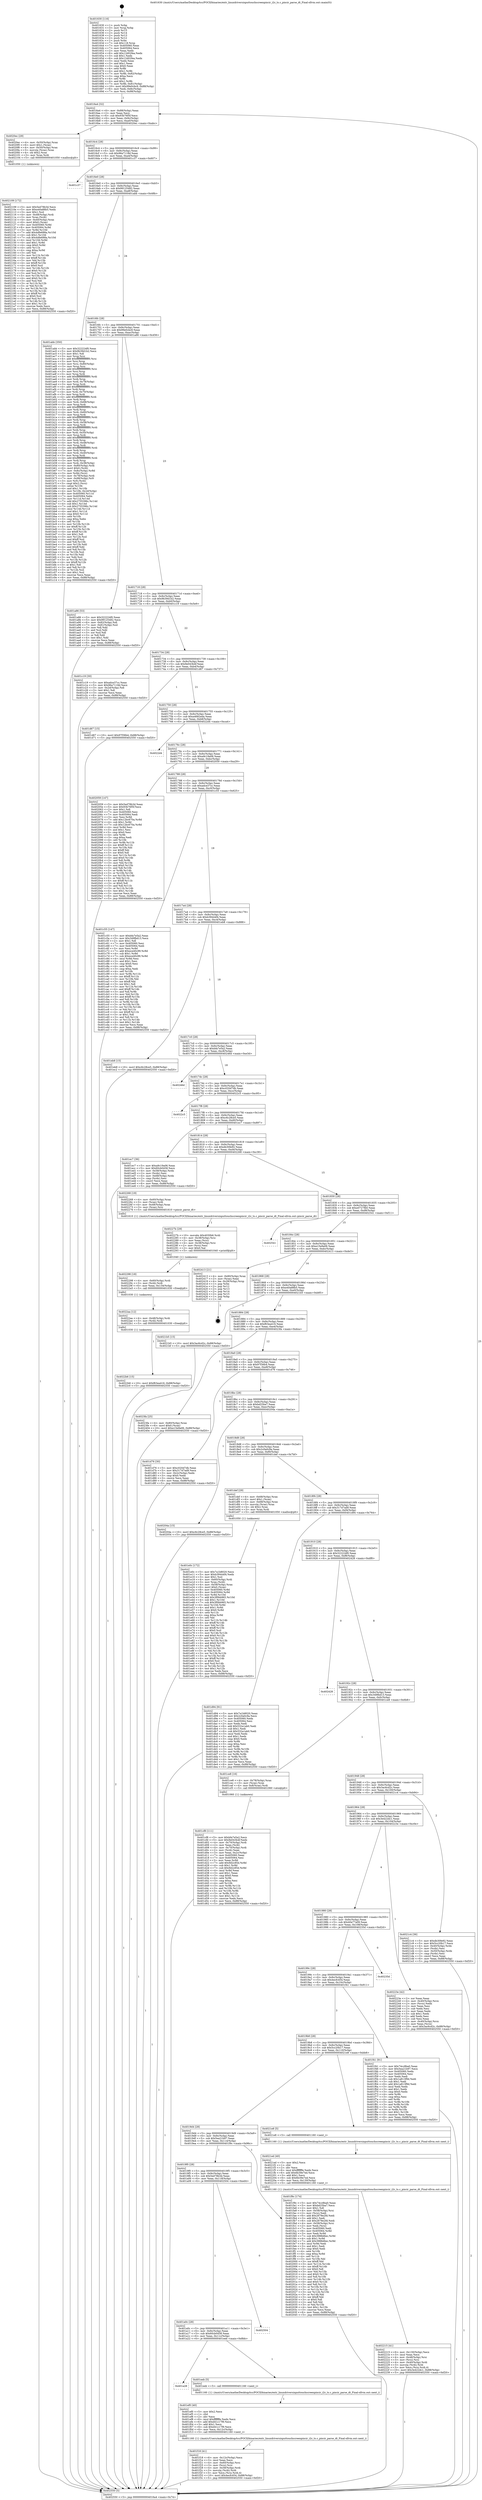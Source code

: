 digraph "0x401630" {
  label = "0x401630 (/mnt/c/Users/mathe/Desktop/tcc/POCII/binaries/extr_linuxdriversinputtouchscreenpixcir_i2c_ts.c_pixcir_parse_dt_Final-ollvm.out::main(0))"
  labelloc = "t"
  node[shape=record]

  Entry [label="",width=0.3,height=0.3,shape=circle,fillcolor=black,style=filled]
  "0x4016a4" [label="{
     0x4016a4 [32]\l
     | [instrs]\l
     &nbsp;&nbsp;0x4016a4 \<+6\>: mov -0x88(%rbp),%eax\l
     &nbsp;&nbsp;0x4016aa \<+2\>: mov %eax,%ecx\l
     &nbsp;&nbsp;0x4016ac \<+6\>: sub $0x93b76f5f,%ecx\l
     &nbsp;&nbsp;0x4016b2 \<+6\>: mov %eax,-0x9c(%rbp)\l
     &nbsp;&nbsp;0x4016b8 \<+6\>: mov %ecx,-0xa0(%rbp)\l
     &nbsp;&nbsp;0x4016be \<+6\>: je 00000000004020ec \<main+0xabc\>\l
  }"]
  "0x4020ec" [label="{
     0x4020ec [29]\l
     | [instrs]\l
     &nbsp;&nbsp;0x4020ec \<+4\>: mov -0x50(%rbp),%rax\l
     &nbsp;&nbsp;0x4020f0 \<+6\>: movl $0x1,(%rax)\l
     &nbsp;&nbsp;0x4020f6 \<+4\>: mov -0x50(%rbp),%rax\l
     &nbsp;&nbsp;0x4020fa \<+3\>: movslq (%rax),%rax\l
     &nbsp;&nbsp;0x4020fd \<+4\>: shl $0x2,%rax\l
     &nbsp;&nbsp;0x402101 \<+3\>: mov %rax,%rdi\l
     &nbsp;&nbsp;0x402104 \<+5\>: call 0000000000401050 \<malloc@plt\>\l
     | [calls]\l
     &nbsp;&nbsp;0x401050 \{1\} (unknown)\l
  }"]
  "0x4016c4" [label="{
     0x4016c4 [28]\l
     | [instrs]\l
     &nbsp;&nbsp;0x4016c4 \<+5\>: jmp 00000000004016c9 \<main+0x99\>\l
     &nbsp;&nbsp;0x4016c9 \<+6\>: mov -0x9c(%rbp),%eax\l
     &nbsp;&nbsp;0x4016cf \<+5\>: sub $0x96a7118d,%eax\l
     &nbsp;&nbsp;0x4016d4 \<+6\>: mov %eax,-0xa4(%rbp)\l
     &nbsp;&nbsp;0x4016da \<+6\>: je 0000000000401c37 \<main+0x607\>\l
  }"]
  Exit [label="",width=0.3,height=0.3,shape=circle,fillcolor=black,style=filled,peripheries=2]
  "0x401c37" [label="{
     0x401c37\l
  }", style=dashed]
  "0x4016e0" [label="{
     0x4016e0 [28]\l
     | [instrs]\l
     &nbsp;&nbsp;0x4016e0 \<+5\>: jmp 00000000004016e5 \<main+0xb5\>\l
     &nbsp;&nbsp;0x4016e5 \<+6\>: mov -0x9c(%rbp),%eax\l
     &nbsp;&nbsp;0x4016eb \<+5\>: sub $0x99125482,%eax\l
     &nbsp;&nbsp;0x4016f0 \<+6\>: mov %eax,-0xa8(%rbp)\l
     &nbsp;&nbsp;0x4016f6 \<+6\>: je 0000000000401abb \<main+0x48b\>\l
  }"]
  "0x4022b6" [label="{
     0x4022b6 [15]\l
     | [instrs]\l
     &nbsp;&nbsp;0x4022b6 \<+10\>: movl $0xf63ea416,-0x88(%rbp)\l
     &nbsp;&nbsp;0x4022c0 \<+5\>: jmp 0000000000402550 \<main+0xf20\>\l
  }"]
  "0x401abb" [label="{
     0x401abb [350]\l
     | [instrs]\l
     &nbsp;&nbsp;0x401abb \<+5\>: mov $0x322224f0,%eax\l
     &nbsp;&nbsp;0x401ac0 \<+5\>: mov $0x9b39d1b2,%ecx\l
     &nbsp;&nbsp;0x401ac5 \<+2\>: mov $0x1,%dl\l
     &nbsp;&nbsp;0x401ac7 \<+3\>: mov %rsp,%rsi\l
     &nbsp;&nbsp;0x401aca \<+4\>: add $0xfffffffffffffff0,%rsi\l
     &nbsp;&nbsp;0x401ace \<+3\>: mov %rsi,%rsp\l
     &nbsp;&nbsp;0x401ad1 \<+4\>: mov %rsi,-0x80(%rbp)\l
     &nbsp;&nbsp;0x401ad5 \<+3\>: mov %rsp,%rsi\l
     &nbsp;&nbsp;0x401ad8 \<+4\>: add $0xfffffffffffffff0,%rsi\l
     &nbsp;&nbsp;0x401adc \<+3\>: mov %rsi,%rsp\l
     &nbsp;&nbsp;0x401adf \<+3\>: mov %rsp,%rdi\l
     &nbsp;&nbsp;0x401ae2 \<+4\>: add $0xfffffffffffffff0,%rdi\l
     &nbsp;&nbsp;0x401ae6 \<+3\>: mov %rdi,%rsp\l
     &nbsp;&nbsp;0x401ae9 \<+4\>: mov %rdi,-0x78(%rbp)\l
     &nbsp;&nbsp;0x401aed \<+3\>: mov %rsp,%rdi\l
     &nbsp;&nbsp;0x401af0 \<+4\>: add $0xfffffffffffffff0,%rdi\l
     &nbsp;&nbsp;0x401af4 \<+3\>: mov %rdi,%rsp\l
     &nbsp;&nbsp;0x401af7 \<+4\>: mov %rdi,-0x70(%rbp)\l
     &nbsp;&nbsp;0x401afb \<+3\>: mov %rsp,%rdi\l
     &nbsp;&nbsp;0x401afe \<+4\>: add $0xfffffffffffffff0,%rdi\l
     &nbsp;&nbsp;0x401b02 \<+3\>: mov %rdi,%rsp\l
     &nbsp;&nbsp;0x401b05 \<+4\>: mov %rdi,-0x68(%rbp)\l
     &nbsp;&nbsp;0x401b09 \<+3\>: mov %rsp,%rdi\l
     &nbsp;&nbsp;0x401b0c \<+4\>: add $0xfffffffffffffff0,%rdi\l
     &nbsp;&nbsp;0x401b10 \<+3\>: mov %rdi,%rsp\l
     &nbsp;&nbsp;0x401b13 \<+4\>: mov %rdi,-0x60(%rbp)\l
     &nbsp;&nbsp;0x401b17 \<+3\>: mov %rsp,%rdi\l
     &nbsp;&nbsp;0x401b1a \<+4\>: add $0xfffffffffffffff0,%rdi\l
     &nbsp;&nbsp;0x401b1e \<+3\>: mov %rdi,%rsp\l
     &nbsp;&nbsp;0x401b21 \<+4\>: mov %rdi,-0x58(%rbp)\l
     &nbsp;&nbsp;0x401b25 \<+3\>: mov %rsp,%rdi\l
     &nbsp;&nbsp;0x401b28 \<+4\>: add $0xfffffffffffffff0,%rdi\l
     &nbsp;&nbsp;0x401b2c \<+3\>: mov %rdi,%rsp\l
     &nbsp;&nbsp;0x401b2f \<+4\>: mov %rdi,-0x50(%rbp)\l
     &nbsp;&nbsp;0x401b33 \<+3\>: mov %rsp,%rdi\l
     &nbsp;&nbsp;0x401b36 \<+4\>: add $0xfffffffffffffff0,%rdi\l
     &nbsp;&nbsp;0x401b3a \<+3\>: mov %rdi,%rsp\l
     &nbsp;&nbsp;0x401b3d \<+4\>: mov %rdi,-0x48(%rbp)\l
     &nbsp;&nbsp;0x401b41 \<+3\>: mov %rsp,%rdi\l
     &nbsp;&nbsp;0x401b44 \<+4\>: add $0xfffffffffffffff0,%rdi\l
     &nbsp;&nbsp;0x401b48 \<+3\>: mov %rdi,%rsp\l
     &nbsp;&nbsp;0x401b4b \<+4\>: mov %rdi,-0x40(%rbp)\l
     &nbsp;&nbsp;0x401b4f \<+3\>: mov %rsp,%rdi\l
     &nbsp;&nbsp;0x401b52 \<+4\>: add $0xfffffffffffffff0,%rdi\l
     &nbsp;&nbsp;0x401b56 \<+3\>: mov %rdi,%rsp\l
     &nbsp;&nbsp;0x401b59 \<+4\>: mov %rdi,-0x38(%rbp)\l
     &nbsp;&nbsp;0x401b5d \<+4\>: mov -0x80(%rbp),%rdi\l
     &nbsp;&nbsp;0x401b61 \<+6\>: movl $0x0,(%rdi)\l
     &nbsp;&nbsp;0x401b67 \<+7\>: mov -0x8c(%rbp),%r8d\l
     &nbsp;&nbsp;0x401b6e \<+3\>: mov %r8d,(%rsi)\l
     &nbsp;&nbsp;0x401b71 \<+4\>: mov -0x78(%rbp),%rdi\l
     &nbsp;&nbsp;0x401b75 \<+7\>: mov -0x98(%rbp),%r9\l
     &nbsp;&nbsp;0x401b7c \<+3\>: mov %r9,(%rdi)\l
     &nbsp;&nbsp;0x401b7f \<+3\>: cmpl $0x2,(%rsi)\l
     &nbsp;&nbsp;0x401b82 \<+4\>: setne %r10b\l
     &nbsp;&nbsp;0x401b86 \<+4\>: and $0x1,%r10b\l
     &nbsp;&nbsp;0x401b8a \<+4\>: mov %r10b,-0x2d(%rbp)\l
     &nbsp;&nbsp;0x401b8e \<+8\>: mov 0x405060,%r11d\l
     &nbsp;&nbsp;0x401b96 \<+7\>: mov 0x405064,%ebx\l
     &nbsp;&nbsp;0x401b9d \<+3\>: mov %r11d,%r14d\l
     &nbsp;&nbsp;0x401ba0 \<+7\>: add $0x2755396c,%r14d\l
     &nbsp;&nbsp;0x401ba7 \<+4\>: sub $0x1,%r14d\l
     &nbsp;&nbsp;0x401bab \<+7\>: sub $0x2755396c,%r14d\l
     &nbsp;&nbsp;0x401bb2 \<+4\>: imul %r14d,%r11d\l
     &nbsp;&nbsp;0x401bb6 \<+4\>: and $0x1,%r11d\l
     &nbsp;&nbsp;0x401bba \<+4\>: cmp $0x0,%r11d\l
     &nbsp;&nbsp;0x401bbe \<+4\>: sete %r10b\l
     &nbsp;&nbsp;0x401bc2 \<+3\>: cmp $0xa,%ebx\l
     &nbsp;&nbsp;0x401bc5 \<+4\>: setl %r15b\l
     &nbsp;&nbsp;0x401bc9 \<+3\>: mov %r10b,%r12b\l
     &nbsp;&nbsp;0x401bcc \<+4\>: xor $0xff,%r12b\l
     &nbsp;&nbsp;0x401bd0 \<+3\>: mov %r15b,%r13b\l
     &nbsp;&nbsp;0x401bd3 \<+4\>: xor $0xff,%r13b\l
     &nbsp;&nbsp;0x401bd7 \<+3\>: xor $0x1,%dl\l
     &nbsp;&nbsp;0x401bda \<+3\>: mov %r12b,%sil\l
     &nbsp;&nbsp;0x401bdd \<+4\>: and $0xff,%sil\l
     &nbsp;&nbsp;0x401be1 \<+3\>: and %dl,%r10b\l
     &nbsp;&nbsp;0x401be4 \<+3\>: mov %r13b,%dil\l
     &nbsp;&nbsp;0x401be7 \<+4\>: and $0xff,%dil\l
     &nbsp;&nbsp;0x401beb \<+3\>: and %dl,%r15b\l
     &nbsp;&nbsp;0x401bee \<+3\>: or %r10b,%sil\l
     &nbsp;&nbsp;0x401bf1 \<+3\>: or %r15b,%dil\l
     &nbsp;&nbsp;0x401bf4 \<+3\>: xor %dil,%sil\l
     &nbsp;&nbsp;0x401bf7 \<+3\>: or %r13b,%r12b\l
     &nbsp;&nbsp;0x401bfa \<+4\>: xor $0xff,%r12b\l
     &nbsp;&nbsp;0x401bfe \<+3\>: or $0x1,%dl\l
     &nbsp;&nbsp;0x401c01 \<+3\>: and %dl,%r12b\l
     &nbsp;&nbsp;0x401c04 \<+3\>: or %r12b,%sil\l
     &nbsp;&nbsp;0x401c07 \<+4\>: test $0x1,%sil\l
     &nbsp;&nbsp;0x401c0b \<+3\>: cmovne %ecx,%eax\l
     &nbsp;&nbsp;0x401c0e \<+6\>: mov %eax,-0x88(%rbp)\l
     &nbsp;&nbsp;0x401c14 \<+5\>: jmp 0000000000402550 \<main+0xf20\>\l
  }"]
  "0x4016fc" [label="{
     0x4016fc [28]\l
     | [instrs]\l
     &nbsp;&nbsp;0x4016fc \<+5\>: jmp 0000000000401701 \<main+0xd1\>\l
     &nbsp;&nbsp;0x401701 \<+6\>: mov -0x9c(%rbp),%eax\l
     &nbsp;&nbsp;0x401707 \<+5\>: sub $0x99e0cbc9,%eax\l
     &nbsp;&nbsp;0x40170c \<+6\>: mov %eax,-0xac(%rbp)\l
     &nbsp;&nbsp;0x401712 \<+6\>: je 0000000000401a86 \<main+0x456\>\l
  }"]
  "0x4022aa" [label="{
     0x4022aa [12]\l
     | [instrs]\l
     &nbsp;&nbsp;0x4022aa \<+4\>: mov -0x48(%rbp),%rdi\l
     &nbsp;&nbsp;0x4022ae \<+3\>: mov (%rdi),%rdi\l
     &nbsp;&nbsp;0x4022b1 \<+5\>: call 0000000000401030 \<free@plt\>\l
     | [calls]\l
     &nbsp;&nbsp;0x401030 \{1\} (unknown)\l
  }"]
  "0x401a86" [label="{
     0x401a86 [53]\l
     | [instrs]\l
     &nbsp;&nbsp;0x401a86 \<+5\>: mov $0x322224f0,%eax\l
     &nbsp;&nbsp;0x401a8b \<+5\>: mov $0x99125482,%ecx\l
     &nbsp;&nbsp;0x401a90 \<+6\>: mov -0x82(%rbp),%dl\l
     &nbsp;&nbsp;0x401a96 \<+7\>: mov -0x81(%rbp),%sil\l
     &nbsp;&nbsp;0x401a9d \<+3\>: mov %dl,%dil\l
     &nbsp;&nbsp;0x401aa0 \<+3\>: and %sil,%dil\l
     &nbsp;&nbsp;0x401aa3 \<+3\>: xor %sil,%dl\l
     &nbsp;&nbsp;0x401aa6 \<+3\>: or %dl,%dil\l
     &nbsp;&nbsp;0x401aa9 \<+4\>: test $0x1,%dil\l
     &nbsp;&nbsp;0x401aad \<+3\>: cmovne %ecx,%eax\l
     &nbsp;&nbsp;0x401ab0 \<+6\>: mov %eax,-0x88(%rbp)\l
     &nbsp;&nbsp;0x401ab6 \<+5\>: jmp 0000000000402550 \<main+0xf20\>\l
  }"]
  "0x401718" [label="{
     0x401718 [28]\l
     | [instrs]\l
     &nbsp;&nbsp;0x401718 \<+5\>: jmp 000000000040171d \<main+0xed\>\l
     &nbsp;&nbsp;0x40171d \<+6\>: mov -0x9c(%rbp),%eax\l
     &nbsp;&nbsp;0x401723 \<+5\>: sub $0x9b39d1b2,%eax\l
     &nbsp;&nbsp;0x401728 \<+6\>: mov %eax,-0xb0(%rbp)\l
     &nbsp;&nbsp;0x40172e \<+6\>: je 0000000000401c19 \<main+0x5e9\>\l
  }"]
  "0x402550" [label="{
     0x402550 [5]\l
     | [instrs]\l
     &nbsp;&nbsp;0x402550 \<+5\>: jmp 00000000004016a4 \<main+0x74\>\l
  }"]
  "0x401630" [label="{
     0x401630 [116]\l
     | [instrs]\l
     &nbsp;&nbsp;0x401630 \<+1\>: push %rbp\l
     &nbsp;&nbsp;0x401631 \<+3\>: mov %rsp,%rbp\l
     &nbsp;&nbsp;0x401634 \<+2\>: push %r15\l
     &nbsp;&nbsp;0x401636 \<+2\>: push %r14\l
     &nbsp;&nbsp;0x401638 \<+2\>: push %r13\l
     &nbsp;&nbsp;0x40163a \<+2\>: push %r12\l
     &nbsp;&nbsp;0x40163c \<+1\>: push %rbx\l
     &nbsp;&nbsp;0x40163d \<+7\>: sub $0x118,%rsp\l
     &nbsp;&nbsp;0x401644 \<+7\>: mov 0x405060,%eax\l
     &nbsp;&nbsp;0x40164b \<+7\>: mov 0x405064,%ecx\l
     &nbsp;&nbsp;0x401652 \<+2\>: mov %eax,%edx\l
     &nbsp;&nbsp;0x401654 \<+6\>: add $0x12d02fea,%edx\l
     &nbsp;&nbsp;0x40165a \<+3\>: sub $0x1,%edx\l
     &nbsp;&nbsp;0x40165d \<+6\>: sub $0x12d02fea,%edx\l
     &nbsp;&nbsp;0x401663 \<+3\>: imul %edx,%eax\l
     &nbsp;&nbsp;0x401666 \<+3\>: and $0x1,%eax\l
     &nbsp;&nbsp;0x401669 \<+3\>: cmp $0x0,%eax\l
     &nbsp;&nbsp;0x40166c \<+4\>: sete %r8b\l
     &nbsp;&nbsp;0x401670 \<+4\>: and $0x1,%r8b\l
     &nbsp;&nbsp;0x401674 \<+7\>: mov %r8b,-0x82(%rbp)\l
     &nbsp;&nbsp;0x40167b \<+3\>: cmp $0xa,%ecx\l
     &nbsp;&nbsp;0x40167e \<+4\>: setl %r8b\l
     &nbsp;&nbsp;0x401682 \<+4\>: and $0x1,%r8b\l
     &nbsp;&nbsp;0x401686 \<+7\>: mov %r8b,-0x81(%rbp)\l
     &nbsp;&nbsp;0x40168d \<+10\>: movl $0x99e0cbc9,-0x88(%rbp)\l
     &nbsp;&nbsp;0x401697 \<+6\>: mov %edi,-0x8c(%rbp)\l
     &nbsp;&nbsp;0x40169d \<+7\>: mov %rsi,-0x98(%rbp)\l
  }"]
  "0x402298" [label="{
     0x402298 [18]\l
     | [instrs]\l
     &nbsp;&nbsp;0x402298 \<+4\>: mov -0x60(%rbp),%rdi\l
     &nbsp;&nbsp;0x40229c \<+3\>: mov (%rdi),%rdi\l
     &nbsp;&nbsp;0x40229f \<+6\>: mov %eax,-0x134(%rbp)\l
     &nbsp;&nbsp;0x4022a5 \<+5\>: call 0000000000401030 \<free@plt\>\l
     | [calls]\l
     &nbsp;&nbsp;0x401030 \{1\} (unknown)\l
  }"]
  "0x40227b" [label="{
     0x40227b [29]\l
     | [instrs]\l
     &nbsp;&nbsp;0x40227b \<+10\>: movabs $0x4030b6,%rdi\l
     &nbsp;&nbsp;0x402285 \<+4\>: mov -0x38(%rbp),%rsi\l
     &nbsp;&nbsp;0x402289 \<+2\>: mov %eax,(%rsi)\l
     &nbsp;&nbsp;0x40228b \<+4\>: mov -0x38(%rbp),%rsi\l
     &nbsp;&nbsp;0x40228f \<+2\>: mov (%rsi),%esi\l
     &nbsp;&nbsp;0x402291 \<+2\>: mov $0x0,%al\l
     &nbsp;&nbsp;0x402293 \<+5\>: call 0000000000401040 \<printf@plt\>\l
     | [calls]\l
     &nbsp;&nbsp;0x401040 \{1\} (unknown)\l
  }"]
  "0x401c19" [label="{
     0x401c19 [30]\l
     | [instrs]\l
     &nbsp;&nbsp;0x401c19 \<+5\>: mov $0xadce37cc,%eax\l
     &nbsp;&nbsp;0x401c1e \<+5\>: mov $0x96a7118d,%ecx\l
     &nbsp;&nbsp;0x401c23 \<+3\>: mov -0x2d(%rbp),%dl\l
     &nbsp;&nbsp;0x401c26 \<+3\>: test $0x1,%dl\l
     &nbsp;&nbsp;0x401c29 \<+3\>: cmovne %ecx,%eax\l
     &nbsp;&nbsp;0x401c2c \<+6\>: mov %eax,-0x88(%rbp)\l
     &nbsp;&nbsp;0x401c32 \<+5\>: jmp 0000000000402550 \<main+0xf20\>\l
  }"]
  "0x401734" [label="{
     0x401734 [28]\l
     | [instrs]\l
     &nbsp;&nbsp;0x401734 \<+5\>: jmp 0000000000401739 \<main+0x109\>\l
     &nbsp;&nbsp;0x401739 \<+6\>: mov -0x9c(%rbp),%eax\l
     &nbsp;&nbsp;0x40173f \<+5\>: sub $0x9e043b4f,%eax\l
     &nbsp;&nbsp;0x401744 \<+6\>: mov %eax,-0xb4(%rbp)\l
     &nbsp;&nbsp;0x40174a \<+6\>: je 0000000000401d67 \<main+0x737\>\l
  }"]
  "0x402215" [label="{
     0x402215 [41]\l
     | [instrs]\l
     &nbsp;&nbsp;0x402215 \<+6\>: mov -0x130(%rbp),%ecx\l
     &nbsp;&nbsp;0x40221b \<+3\>: imul %eax,%ecx\l
     &nbsp;&nbsp;0x40221e \<+4\>: mov -0x48(%rbp),%rsi\l
     &nbsp;&nbsp;0x402222 \<+3\>: mov (%rsi),%rsi\l
     &nbsp;&nbsp;0x402225 \<+4\>: mov -0x40(%rbp),%rdi\l
     &nbsp;&nbsp;0x402229 \<+3\>: movslq (%rdi),%rdi\l
     &nbsp;&nbsp;0x40222c \<+3\>: mov %ecx,(%rsi,%rdi,4)\l
     &nbsp;&nbsp;0x40222f \<+10\>: movl $0x3e422dc1,-0x88(%rbp)\l
     &nbsp;&nbsp;0x402239 \<+5\>: jmp 0000000000402550 \<main+0xf20\>\l
  }"]
  "0x401d67" [label="{
     0x401d67 [15]\l
     | [instrs]\l
     &nbsp;&nbsp;0x401d67 \<+10\>: movl $0x97f36b4,-0x88(%rbp)\l
     &nbsp;&nbsp;0x401d71 \<+5\>: jmp 0000000000402550 \<main+0xf20\>\l
  }"]
  "0x401750" [label="{
     0x401750 [28]\l
     | [instrs]\l
     &nbsp;&nbsp;0x401750 \<+5\>: jmp 0000000000401755 \<main+0x125\>\l
     &nbsp;&nbsp;0x401755 \<+6\>: mov -0x9c(%rbp),%eax\l
     &nbsp;&nbsp;0x40175b \<+5\>: sub $0xa4682eda,%eax\l
     &nbsp;&nbsp;0x401760 \<+6\>: mov %eax,-0xb8(%rbp)\l
     &nbsp;&nbsp;0x401766 \<+6\>: je 00000000004022d4 \<main+0xca4\>\l
  }"]
  "0x4021ed" [label="{
     0x4021ed [40]\l
     | [instrs]\l
     &nbsp;&nbsp;0x4021ed \<+5\>: mov $0x2,%ecx\l
     &nbsp;&nbsp;0x4021f2 \<+1\>: cltd\l
     &nbsp;&nbsp;0x4021f3 \<+2\>: idiv %ecx\l
     &nbsp;&nbsp;0x4021f5 \<+6\>: imul $0xfffffffe,%edx,%ecx\l
     &nbsp;&nbsp;0x4021fb \<+6\>: add $0x6b39e7ed,%ecx\l
     &nbsp;&nbsp;0x402201 \<+3\>: add $0x1,%ecx\l
     &nbsp;&nbsp;0x402204 \<+6\>: sub $0x6b39e7ed,%ecx\l
     &nbsp;&nbsp;0x40220a \<+6\>: mov %ecx,-0x130(%rbp)\l
     &nbsp;&nbsp;0x402210 \<+5\>: call 0000000000401160 \<next_i\>\l
     | [calls]\l
     &nbsp;&nbsp;0x401160 \{1\} (/mnt/c/Users/mathe/Desktop/tcc/POCII/binaries/extr_linuxdriversinputtouchscreenpixcir_i2c_ts.c_pixcir_parse_dt_Final-ollvm.out::next_i)\l
  }"]
  "0x4022d4" [label="{
     0x4022d4\l
  }", style=dashed]
  "0x40176c" [label="{
     0x40176c [28]\l
     | [instrs]\l
     &nbsp;&nbsp;0x40176c \<+5\>: jmp 0000000000401771 \<main+0x141\>\l
     &nbsp;&nbsp;0x401771 \<+6\>: mov -0x9c(%rbp),%eax\l
     &nbsp;&nbsp;0x401777 \<+5\>: sub $0xa9c19a06,%eax\l
     &nbsp;&nbsp;0x40177c \<+6\>: mov %eax,-0xbc(%rbp)\l
     &nbsp;&nbsp;0x401782 \<+6\>: je 0000000000402059 \<main+0xa29\>\l
  }"]
  "0x402109" [label="{
     0x402109 [172]\l
     | [instrs]\l
     &nbsp;&nbsp;0x402109 \<+5\>: mov $0x5ed78b3d,%ecx\l
     &nbsp;&nbsp;0x40210e \<+5\>: mov $0xe40a88b5,%edx\l
     &nbsp;&nbsp;0x402113 \<+3\>: mov $0x1,%sil\l
     &nbsp;&nbsp;0x402116 \<+4\>: mov -0x48(%rbp),%rdi\l
     &nbsp;&nbsp;0x40211a \<+3\>: mov %rax,(%rdi)\l
     &nbsp;&nbsp;0x40211d \<+4\>: mov -0x40(%rbp),%rax\l
     &nbsp;&nbsp;0x402121 \<+6\>: movl $0x0,(%rax)\l
     &nbsp;&nbsp;0x402127 \<+8\>: mov 0x405060,%r8d\l
     &nbsp;&nbsp;0x40212f \<+8\>: mov 0x405064,%r9d\l
     &nbsp;&nbsp;0x402137 \<+3\>: mov %r8d,%r10d\l
     &nbsp;&nbsp;0x40213a \<+7\>: add $0x4dfe688a,%r10d\l
     &nbsp;&nbsp;0x402141 \<+4\>: sub $0x1,%r10d\l
     &nbsp;&nbsp;0x402145 \<+7\>: sub $0x4dfe688a,%r10d\l
     &nbsp;&nbsp;0x40214c \<+4\>: imul %r10d,%r8d\l
     &nbsp;&nbsp;0x402150 \<+4\>: and $0x1,%r8d\l
     &nbsp;&nbsp;0x402154 \<+4\>: cmp $0x0,%r8d\l
     &nbsp;&nbsp;0x402158 \<+4\>: sete %r11b\l
     &nbsp;&nbsp;0x40215c \<+4\>: cmp $0xa,%r9d\l
     &nbsp;&nbsp;0x402160 \<+3\>: setl %bl\l
     &nbsp;&nbsp;0x402163 \<+3\>: mov %r11b,%r14b\l
     &nbsp;&nbsp;0x402166 \<+4\>: xor $0xff,%r14b\l
     &nbsp;&nbsp;0x40216a \<+3\>: mov %bl,%r15b\l
     &nbsp;&nbsp;0x40216d \<+4\>: xor $0xff,%r15b\l
     &nbsp;&nbsp;0x402171 \<+4\>: xor $0x0,%sil\l
     &nbsp;&nbsp;0x402175 \<+3\>: mov %r14b,%r12b\l
     &nbsp;&nbsp;0x402178 \<+4\>: and $0x0,%r12b\l
     &nbsp;&nbsp;0x40217c \<+3\>: and %sil,%r11b\l
     &nbsp;&nbsp;0x40217f \<+3\>: mov %r15b,%r13b\l
     &nbsp;&nbsp;0x402182 \<+4\>: and $0x0,%r13b\l
     &nbsp;&nbsp;0x402186 \<+3\>: and %sil,%bl\l
     &nbsp;&nbsp;0x402189 \<+3\>: or %r11b,%r12b\l
     &nbsp;&nbsp;0x40218c \<+3\>: or %bl,%r13b\l
     &nbsp;&nbsp;0x40218f \<+3\>: xor %r13b,%r12b\l
     &nbsp;&nbsp;0x402192 \<+3\>: or %r15b,%r14b\l
     &nbsp;&nbsp;0x402195 \<+4\>: xor $0xff,%r14b\l
     &nbsp;&nbsp;0x402199 \<+4\>: or $0x0,%sil\l
     &nbsp;&nbsp;0x40219d \<+3\>: and %sil,%r14b\l
     &nbsp;&nbsp;0x4021a0 \<+3\>: or %r14b,%r12b\l
     &nbsp;&nbsp;0x4021a3 \<+4\>: test $0x1,%r12b\l
     &nbsp;&nbsp;0x4021a7 \<+3\>: cmovne %edx,%ecx\l
     &nbsp;&nbsp;0x4021aa \<+6\>: mov %ecx,-0x88(%rbp)\l
     &nbsp;&nbsp;0x4021b0 \<+5\>: jmp 0000000000402550 \<main+0xf20\>\l
  }"]
  "0x402059" [label="{
     0x402059 [147]\l
     | [instrs]\l
     &nbsp;&nbsp;0x402059 \<+5\>: mov $0x5ed78b3d,%eax\l
     &nbsp;&nbsp;0x40205e \<+5\>: mov $0x93b76f5f,%ecx\l
     &nbsp;&nbsp;0x402063 \<+2\>: mov $0x1,%dl\l
     &nbsp;&nbsp;0x402065 \<+7\>: mov 0x405060,%esi\l
     &nbsp;&nbsp;0x40206c \<+7\>: mov 0x405064,%edi\l
     &nbsp;&nbsp;0x402073 \<+3\>: mov %esi,%r8d\l
     &nbsp;&nbsp;0x402076 \<+7\>: add $0x12bc670a,%r8d\l
     &nbsp;&nbsp;0x40207d \<+4\>: sub $0x1,%r8d\l
     &nbsp;&nbsp;0x402081 \<+7\>: sub $0x12bc670a,%r8d\l
     &nbsp;&nbsp;0x402088 \<+4\>: imul %r8d,%esi\l
     &nbsp;&nbsp;0x40208c \<+3\>: and $0x1,%esi\l
     &nbsp;&nbsp;0x40208f \<+3\>: cmp $0x0,%esi\l
     &nbsp;&nbsp;0x402092 \<+4\>: sete %r9b\l
     &nbsp;&nbsp;0x402096 \<+3\>: cmp $0xa,%edi\l
     &nbsp;&nbsp;0x402099 \<+4\>: setl %r10b\l
     &nbsp;&nbsp;0x40209d \<+3\>: mov %r9b,%r11b\l
     &nbsp;&nbsp;0x4020a0 \<+4\>: xor $0xff,%r11b\l
     &nbsp;&nbsp;0x4020a4 \<+3\>: mov %r10b,%bl\l
     &nbsp;&nbsp;0x4020a7 \<+3\>: xor $0xff,%bl\l
     &nbsp;&nbsp;0x4020aa \<+3\>: xor $0x0,%dl\l
     &nbsp;&nbsp;0x4020ad \<+3\>: mov %r11b,%r14b\l
     &nbsp;&nbsp;0x4020b0 \<+4\>: and $0x0,%r14b\l
     &nbsp;&nbsp;0x4020b4 \<+3\>: and %dl,%r9b\l
     &nbsp;&nbsp;0x4020b7 \<+3\>: mov %bl,%r15b\l
     &nbsp;&nbsp;0x4020ba \<+4\>: and $0x0,%r15b\l
     &nbsp;&nbsp;0x4020be \<+3\>: and %dl,%r10b\l
     &nbsp;&nbsp;0x4020c1 \<+3\>: or %r9b,%r14b\l
     &nbsp;&nbsp;0x4020c4 \<+3\>: or %r10b,%r15b\l
     &nbsp;&nbsp;0x4020c7 \<+3\>: xor %r15b,%r14b\l
     &nbsp;&nbsp;0x4020ca \<+3\>: or %bl,%r11b\l
     &nbsp;&nbsp;0x4020cd \<+4\>: xor $0xff,%r11b\l
     &nbsp;&nbsp;0x4020d1 \<+3\>: or $0x0,%dl\l
     &nbsp;&nbsp;0x4020d4 \<+3\>: and %dl,%r11b\l
     &nbsp;&nbsp;0x4020d7 \<+3\>: or %r11b,%r14b\l
     &nbsp;&nbsp;0x4020da \<+4\>: test $0x1,%r14b\l
     &nbsp;&nbsp;0x4020de \<+3\>: cmovne %ecx,%eax\l
     &nbsp;&nbsp;0x4020e1 \<+6\>: mov %eax,-0x88(%rbp)\l
     &nbsp;&nbsp;0x4020e7 \<+5\>: jmp 0000000000402550 \<main+0xf20\>\l
  }"]
  "0x401788" [label="{
     0x401788 [28]\l
     | [instrs]\l
     &nbsp;&nbsp;0x401788 \<+5\>: jmp 000000000040178d \<main+0x15d\>\l
     &nbsp;&nbsp;0x40178d \<+6\>: mov -0x9c(%rbp),%eax\l
     &nbsp;&nbsp;0x401793 \<+5\>: sub $0xadce37cc,%eax\l
     &nbsp;&nbsp;0x401798 \<+6\>: mov %eax,-0xc0(%rbp)\l
     &nbsp;&nbsp;0x40179e \<+6\>: je 0000000000401c55 \<main+0x625\>\l
  }"]
  "0x401f18" [label="{
     0x401f18 [41]\l
     | [instrs]\l
     &nbsp;&nbsp;0x401f18 \<+6\>: mov -0x12c(%rbp),%ecx\l
     &nbsp;&nbsp;0x401f1e \<+3\>: imul %eax,%ecx\l
     &nbsp;&nbsp;0x401f21 \<+4\>: mov -0x60(%rbp),%rsi\l
     &nbsp;&nbsp;0x401f25 \<+3\>: mov (%rsi),%rsi\l
     &nbsp;&nbsp;0x401f28 \<+4\>: mov -0x58(%rbp),%rdi\l
     &nbsp;&nbsp;0x401f2c \<+3\>: movslq (%rdi),%rdi\l
     &nbsp;&nbsp;0x401f2f \<+3\>: mov %ecx,(%rsi,%rdi,4)\l
     &nbsp;&nbsp;0x401f32 \<+10\>: movl $0x4ecfc454,-0x88(%rbp)\l
     &nbsp;&nbsp;0x401f3c \<+5\>: jmp 0000000000402550 \<main+0xf20\>\l
  }"]
  "0x401c55" [label="{
     0x401c55 [147]\l
     | [instrs]\l
     &nbsp;&nbsp;0x401c55 \<+5\>: mov $0xbfa7e5a2,%eax\l
     &nbsp;&nbsp;0x401c5a \<+5\>: mov $0x349fbd13,%ecx\l
     &nbsp;&nbsp;0x401c5f \<+2\>: mov $0x1,%dl\l
     &nbsp;&nbsp;0x401c61 \<+7\>: mov 0x405060,%esi\l
     &nbsp;&nbsp;0x401c68 \<+7\>: mov 0x405064,%edi\l
     &nbsp;&nbsp;0x401c6f \<+3\>: mov %esi,%r8d\l
     &nbsp;&nbsp;0x401c72 \<+7\>: add $0xece40c99,%r8d\l
     &nbsp;&nbsp;0x401c79 \<+4\>: sub $0x1,%r8d\l
     &nbsp;&nbsp;0x401c7d \<+7\>: sub $0xece40c99,%r8d\l
     &nbsp;&nbsp;0x401c84 \<+4\>: imul %r8d,%esi\l
     &nbsp;&nbsp;0x401c88 \<+3\>: and $0x1,%esi\l
     &nbsp;&nbsp;0x401c8b \<+3\>: cmp $0x0,%esi\l
     &nbsp;&nbsp;0x401c8e \<+4\>: sete %r9b\l
     &nbsp;&nbsp;0x401c92 \<+3\>: cmp $0xa,%edi\l
     &nbsp;&nbsp;0x401c95 \<+4\>: setl %r10b\l
     &nbsp;&nbsp;0x401c99 \<+3\>: mov %r9b,%r11b\l
     &nbsp;&nbsp;0x401c9c \<+4\>: xor $0xff,%r11b\l
     &nbsp;&nbsp;0x401ca0 \<+3\>: mov %r10b,%bl\l
     &nbsp;&nbsp;0x401ca3 \<+3\>: xor $0xff,%bl\l
     &nbsp;&nbsp;0x401ca6 \<+3\>: xor $0x1,%dl\l
     &nbsp;&nbsp;0x401ca9 \<+3\>: mov %r11b,%r14b\l
     &nbsp;&nbsp;0x401cac \<+4\>: and $0xff,%r14b\l
     &nbsp;&nbsp;0x401cb0 \<+3\>: and %dl,%r9b\l
     &nbsp;&nbsp;0x401cb3 \<+3\>: mov %bl,%r15b\l
     &nbsp;&nbsp;0x401cb6 \<+4\>: and $0xff,%r15b\l
     &nbsp;&nbsp;0x401cba \<+3\>: and %dl,%r10b\l
     &nbsp;&nbsp;0x401cbd \<+3\>: or %r9b,%r14b\l
     &nbsp;&nbsp;0x401cc0 \<+3\>: or %r10b,%r15b\l
     &nbsp;&nbsp;0x401cc3 \<+3\>: xor %r15b,%r14b\l
     &nbsp;&nbsp;0x401cc6 \<+3\>: or %bl,%r11b\l
     &nbsp;&nbsp;0x401cc9 \<+4\>: xor $0xff,%r11b\l
     &nbsp;&nbsp;0x401ccd \<+3\>: or $0x1,%dl\l
     &nbsp;&nbsp;0x401cd0 \<+3\>: and %dl,%r11b\l
     &nbsp;&nbsp;0x401cd3 \<+3\>: or %r11b,%r14b\l
     &nbsp;&nbsp;0x401cd6 \<+4\>: test $0x1,%r14b\l
     &nbsp;&nbsp;0x401cda \<+3\>: cmovne %ecx,%eax\l
     &nbsp;&nbsp;0x401cdd \<+6\>: mov %eax,-0x88(%rbp)\l
     &nbsp;&nbsp;0x401ce3 \<+5\>: jmp 0000000000402550 \<main+0xf20\>\l
  }"]
  "0x4017a4" [label="{
     0x4017a4 [28]\l
     | [instrs]\l
     &nbsp;&nbsp;0x4017a4 \<+5\>: jmp 00000000004017a9 \<main+0x179\>\l
     &nbsp;&nbsp;0x4017a9 \<+6\>: mov -0x9c(%rbp),%eax\l
     &nbsp;&nbsp;0x4017af \<+5\>: sub $0xb39444f4,%eax\l
     &nbsp;&nbsp;0x4017b4 \<+6\>: mov %eax,-0xc4(%rbp)\l
     &nbsp;&nbsp;0x4017ba \<+6\>: je 0000000000401eb8 \<main+0x888\>\l
  }"]
  "0x401ef0" [label="{
     0x401ef0 [40]\l
     | [instrs]\l
     &nbsp;&nbsp;0x401ef0 \<+5\>: mov $0x2,%ecx\l
     &nbsp;&nbsp;0x401ef5 \<+1\>: cltd\l
     &nbsp;&nbsp;0x401ef6 \<+2\>: idiv %ecx\l
     &nbsp;&nbsp;0x401ef8 \<+6\>: imul $0xfffffffe,%edx,%ecx\l
     &nbsp;&nbsp;0x401efe \<+6\>: add $0xd41c17f9,%ecx\l
     &nbsp;&nbsp;0x401f04 \<+3\>: add $0x1,%ecx\l
     &nbsp;&nbsp;0x401f07 \<+6\>: sub $0xd41c17f9,%ecx\l
     &nbsp;&nbsp;0x401f0d \<+6\>: mov %ecx,-0x12c(%rbp)\l
     &nbsp;&nbsp;0x401f13 \<+5\>: call 0000000000401160 \<next_i\>\l
     | [calls]\l
     &nbsp;&nbsp;0x401160 \{1\} (/mnt/c/Users/mathe/Desktop/tcc/POCII/binaries/extr_linuxdriversinputtouchscreenpixcir_i2c_ts.c_pixcir_parse_dt_Final-ollvm.out::next_i)\l
  }"]
  "0x401eb8" [label="{
     0x401eb8 [15]\l
     | [instrs]\l
     &nbsp;&nbsp;0x401eb8 \<+10\>: movl $0xc6c28ce5,-0x88(%rbp)\l
     &nbsp;&nbsp;0x401ec2 \<+5\>: jmp 0000000000402550 \<main+0xf20\>\l
  }"]
  "0x4017c0" [label="{
     0x4017c0 [28]\l
     | [instrs]\l
     &nbsp;&nbsp;0x4017c0 \<+5\>: jmp 00000000004017c5 \<main+0x195\>\l
     &nbsp;&nbsp;0x4017c5 \<+6\>: mov -0x9c(%rbp),%eax\l
     &nbsp;&nbsp;0x4017cb \<+5\>: sub $0xbfa7e5a2,%eax\l
     &nbsp;&nbsp;0x4017d0 \<+6\>: mov %eax,-0xc8(%rbp)\l
     &nbsp;&nbsp;0x4017d6 \<+6\>: je 000000000040246d \<main+0xe3d\>\l
  }"]
  "0x401a28" [label="{
     0x401a28\l
  }", style=dashed]
  "0x40246d" [label="{
     0x40246d\l
  }", style=dashed]
  "0x4017dc" [label="{
     0x4017dc [28]\l
     | [instrs]\l
     &nbsp;&nbsp;0x4017dc \<+5\>: jmp 00000000004017e1 \<main+0x1b1\>\l
     &nbsp;&nbsp;0x4017e1 \<+6\>: mov -0x9c(%rbp),%eax\l
     &nbsp;&nbsp;0x4017e7 \<+5\>: sub $0xc020d7db,%eax\l
     &nbsp;&nbsp;0x4017ec \<+6\>: mov %eax,-0xcc(%rbp)\l
     &nbsp;&nbsp;0x4017f2 \<+6\>: je 00000000004022c5 \<main+0xc95\>\l
  }"]
  "0x401eeb" [label="{
     0x401eeb [5]\l
     | [instrs]\l
     &nbsp;&nbsp;0x401eeb \<+5\>: call 0000000000401160 \<next_i\>\l
     | [calls]\l
     &nbsp;&nbsp;0x401160 \{1\} (/mnt/c/Users/mathe/Desktop/tcc/POCII/binaries/extr_linuxdriversinputtouchscreenpixcir_i2c_ts.c_pixcir_parse_dt_Final-ollvm.out::next_i)\l
  }"]
  "0x4022c5" [label="{
     0x4022c5\l
  }", style=dashed]
  "0x4017f8" [label="{
     0x4017f8 [28]\l
     | [instrs]\l
     &nbsp;&nbsp;0x4017f8 \<+5\>: jmp 00000000004017fd \<main+0x1cd\>\l
     &nbsp;&nbsp;0x4017fd \<+6\>: mov -0x9c(%rbp),%eax\l
     &nbsp;&nbsp;0x401803 \<+5\>: sub $0xc6c28ce5,%eax\l
     &nbsp;&nbsp;0x401808 \<+6\>: mov %eax,-0xd0(%rbp)\l
     &nbsp;&nbsp;0x40180e \<+6\>: je 0000000000401ec7 \<main+0x897\>\l
  }"]
  "0x401a0c" [label="{
     0x401a0c [28]\l
     | [instrs]\l
     &nbsp;&nbsp;0x401a0c \<+5\>: jmp 0000000000401a11 \<main+0x3e1\>\l
     &nbsp;&nbsp;0x401a11 \<+6\>: mov -0x9c(%rbp),%eax\l
     &nbsp;&nbsp;0x401a17 \<+5\>: sub $0x60cb0458,%eax\l
     &nbsp;&nbsp;0x401a1c \<+6\>: mov %eax,-0x11c(%rbp)\l
     &nbsp;&nbsp;0x401a22 \<+6\>: je 0000000000401eeb \<main+0x8bb\>\l
  }"]
  "0x401ec7" [label="{
     0x401ec7 [36]\l
     | [instrs]\l
     &nbsp;&nbsp;0x401ec7 \<+5\>: mov $0xa9c19a06,%eax\l
     &nbsp;&nbsp;0x401ecc \<+5\>: mov $0x60cb0458,%ecx\l
     &nbsp;&nbsp;0x401ed1 \<+4\>: mov -0x58(%rbp),%rdx\l
     &nbsp;&nbsp;0x401ed5 \<+2\>: mov (%rdx),%esi\l
     &nbsp;&nbsp;0x401ed7 \<+4\>: mov -0x68(%rbp),%rdx\l
     &nbsp;&nbsp;0x401edb \<+2\>: cmp (%rdx),%esi\l
     &nbsp;&nbsp;0x401edd \<+3\>: cmovl %ecx,%eax\l
     &nbsp;&nbsp;0x401ee0 \<+6\>: mov %eax,-0x88(%rbp)\l
     &nbsp;&nbsp;0x401ee6 \<+5\>: jmp 0000000000402550 \<main+0xf20\>\l
  }"]
  "0x401814" [label="{
     0x401814 [28]\l
     | [instrs]\l
     &nbsp;&nbsp;0x401814 \<+5\>: jmp 0000000000401819 \<main+0x1e9\>\l
     &nbsp;&nbsp;0x401819 \<+6\>: mov -0x9c(%rbp),%eax\l
     &nbsp;&nbsp;0x40181f \<+5\>: sub $0xdb30fe92,%eax\l
     &nbsp;&nbsp;0x401824 \<+6\>: mov %eax,-0xd4(%rbp)\l
     &nbsp;&nbsp;0x40182a \<+6\>: je 0000000000402268 \<main+0xc38\>\l
  }"]
  "0x402504" [label="{
     0x402504\l
  }", style=dashed]
  "0x402268" [label="{
     0x402268 [19]\l
     | [instrs]\l
     &nbsp;&nbsp;0x402268 \<+4\>: mov -0x60(%rbp),%rax\l
     &nbsp;&nbsp;0x40226c \<+3\>: mov (%rax),%rdi\l
     &nbsp;&nbsp;0x40226f \<+4\>: mov -0x48(%rbp),%rax\l
     &nbsp;&nbsp;0x402273 \<+3\>: mov (%rax),%rsi\l
     &nbsp;&nbsp;0x402276 \<+5\>: call 0000000000401610 \<pixcir_parse_dt\>\l
     | [calls]\l
     &nbsp;&nbsp;0x401610 \{1\} (/mnt/c/Users/mathe/Desktop/tcc/POCII/binaries/extr_linuxdriversinputtouchscreenpixcir_i2c_ts.c_pixcir_parse_dt_Final-ollvm.out::pixcir_parse_dt)\l
  }"]
  "0x401830" [label="{
     0x401830 [28]\l
     | [instrs]\l
     &nbsp;&nbsp;0x401830 \<+5\>: jmp 0000000000401835 \<main+0x205\>\l
     &nbsp;&nbsp;0x401835 \<+6\>: mov -0x9c(%rbp),%eax\l
     &nbsp;&nbsp;0x40183b \<+5\>: sub $0xe0727fb0,%eax\l
     &nbsp;&nbsp;0x401840 \<+6\>: mov %eax,-0xd8(%rbp)\l
     &nbsp;&nbsp;0x401846 \<+6\>: je 0000000000402541 \<main+0xf11\>\l
  }"]
  "0x4019f0" [label="{
     0x4019f0 [28]\l
     | [instrs]\l
     &nbsp;&nbsp;0x4019f0 \<+5\>: jmp 00000000004019f5 \<main+0x3c5\>\l
     &nbsp;&nbsp;0x4019f5 \<+6\>: mov -0x9c(%rbp),%eax\l
     &nbsp;&nbsp;0x4019fb \<+5\>: sub $0x5ed78b3d,%eax\l
     &nbsp;&nbsp;0x401a00 \<+6\>: mov %eax,-0x118(%rbp)\l
     &nbsp;&nbsp;0x401a06 \<+6\>: je 0000000000402504 \<main+0xed4\>\l
  }"]
  "0x402541" [label="{
     0x402541\l
  }", style=dashed]
  "0x40184c" [label="{
     0x40184c [28]\l
     | [instrs]\l
     &nbsp;&nbsp;0x40184c \<+5\>: jmp 0000000000401851 \<main+0x221\>\l
     &nbsp;&nbsp;0x401851 \<+6\>: mov -0x9c(%rbp),%eax\l
     &nbsp;&nbsp;0x401857 \<+5\>: sub $0xe15e9a06,%eax\l
     &nbsp;&nbsp;0x40185c \<+6\>: mov %eax,-0xdc(%rbp)\l
     &nbsp;&nbsp;0x401862 \<+6\>: je 0000000000402413 \<main+0xde3\>\l
  }"]
  "0x401f9c" [label="{
     0x401f9c [174]\l
     | [instrs]\l
     &nbsp;&nbsp;0x401f9c \<+5\>: mov $0x74cc8ba0,%eax\l
     &nbsp;&nbsp;0x401fa1 \<+5\>: mov $0xbd25ba7,%ecx\l
     &nbsp;&nbsp;0x401fa6 \<+2\>: mov $0x1,%dl\l
     &nbsp;&nbsp;0x401fa8 \<+4\>: mov -0x58(%rbp),%rsi\l
     &nbsp;&nbsp;0x401fac \<+2\>: mov (%rsi),%edi\l
     &nbsp;&nbsp;0x401fae \<+6\>: add $0x2678e2fd,%edi\l
     &nbsp;&nbsp;0x401fb4 \<+3\>: add $0x1,%edi\l
     &nbsp;&nbsp;0x401fb7 \<+6\>: sub $0x2678e2fd,%edi\l
     &nbsp;&nbsp;0x401fbd \<+4\>: mov -0x58(%rbp),%rsi\l
     &nbsp;&nbsp;0x401fc1 \<+2\>: mov %edi,(%rsi)\l
     &nbsp;&nbsp;0x401fc3 \<+7\>: mov 0x405060,%edi\l
     &nbsp;&nbsp;0x401fca \<+8\>: mov 0x405064,%r8d\l
     &nbsp;&nbsp;0x401fd2 \<+3\>: mov %edi,%r9d\l
     &nbsp;&nbsp;0x401fd5 \<+7\>: sub $0x3988d6ec,%r9d\l
     &nbsp;&nbsp;0x401fdc \<+4\>: sub $0x1,%r9d\l
     &nbsp;&nbsp;0x401fe0 \<+7\>: add $0x3988d6ec,%r9d\l
     &nbsp;&nbsp;0x401fe7 \<+4\>: imul %r9d,%edi\l
     &nbsp;&nbsp;0x401feb \<+3\>: and $0x1,%edi\l
     &nbsp;&nbsp;0x401fee \<+3\>: cmp $0x0,%edi\l
     &nbsp;&nbsp;0x401ff1 \<+4\>: sete %r10b\l
     &nbsp;&nbsp;0x401ff5 \<+4\>: cmp $0xa,%r8d\l
     &nbsp;&nbsp;0x401ff9 \<+4\>: setl %r11b\l
     &nbsp;&nbsp;0x401ffd \<+3\>: mov %r10b,%bl\l
     &nbsp;&nbsp;0x402000 \<+3\>: xor $0xff,%bl\l
     &nbsp;&nbsp;0x402003 \<+3\>: mov %r11b,%r14b\l
     &nbsp;&nbsp;0x402006 \<+4\>: xor $0xff,%r14b\l
     &nbsp;&nbsp;0x40200a \<+3\>: xor $0x0,%dl\l
     &nbsp;&nbsp;0x40200d \<+3\>: mov %bl,%r15b\l
     &nbsp;&nbsp;0x402010 \<+4\>: and $0x0,%r15b\l
     &nbsp;&nbsp;0x402014 \<+3\>: and %dl,%r10b\l
     &nbsp;&nbsp;0x402017 \<+3\>: mov %r14b,%r12b\l
     &nbsp;&nbsp;0x40201a \<+4\>: and $0x0,%r12b\l
     &nbsp;&nbsp;0x40201e \<+3\>: and %dl,%r11b\l
     &nbsp;&nbsp;0x402021 \<+3\>: or %r10b,%r15b\l
     &nbsp;&nbsp;0x402024 \<+3\>: or %r11b,%r12b\l
     &nbsp;&nbsp;0x402027 \<+3\>: xor %r12b,%r15b\l
     &nbsp;&nbsp;0x40202a \<+3\>: or %r14b,%bl\l
     &nbsp;&nbsp;0x40202d \<+3\>: xor $0xff,%bl\l
     &nbsp;&nbsp;0x402030 \<+3\>: or $0x0,%dl\l
     &nbsp;&nbsp;0x402033 \<+2\>: and %dl,%bl\l
     &nbsp;&nbsp;0x402035 \<+3\>: or %bl,%r15b\l
     &nbsp;&nbsp;0x402038 \<+4\>: test $0x1,%r15b\l
     &nbsp;&nbsp;0x40203c \<+3\>: cmovne %ecx,%eax\l
     &nbsp;&nbsp;0x40203f \<+6\>: mov %eax,-0x88(%rbp)\l
     &nbsp;&nbsp;0x402045 \<+5\>: jmp 0000000000402550 \<main+0xf20\>\l
  }"]
  "0x402413" [label="{
     0x402413 [21]\l
     | [instrs]\l
     &nbsp;&nbsp;0x402413 \<+4\>: mov -0x80(%rbp),%rax\l
     &nbsp;&nbsp;0x402417 \<+2\>: mov (%rax),%eax\l
     &nbsp;&nbsp;0x402419 \<+4\>: lea -0x28(%rbp),%rsp\l
     &nbsp;&nbsp;0x40241d \<+1\>: pop %rbx\l
     &nbsp;&nbsp;0x40241e \<+2\>: pop %r12\l
     &nbsp;&nbsp;0x402420 \<+2\>: pop %r13\l
     &nbsp;&nbsp;0x402422 \<+2\>: pop %r14\l
     &nbsp;&nbsp;0x402424 \<+2\>: pop %r15\l
     &nbsp;&nbsp;0x402426 \<+1\>: pop %rbp\l
     &nbsp;&nbsp;0x402427 \<+1\>: ret\l
  }"]
  "0x401868" [label="{
     0x401868 [28]\l
     | [instrs]\l
     &nbsp;&nbsp;0x401868 \<+5\>: jmp 000000000040186d \<main+0x23d\>\l
     &nbsp;&nbsp;0x40186d \<+6\>: mov -0x9c(%rbp),%eax\l
     &nbsp;&nbsp;0x401873 \<+5\>: sub $0xe40a88b5,%eax\l
     &nbsp;&nbsp;0x401878 \<+6\>: mov %eax,-0xe0(%rbp)\l
     &nbsp;&nbsp;0x40187e \<+6\>: je 00000000004021b5 \<main+0xb85\>\l
  }"]
  "0x4019d4" [label="{
     0x4019d4 [28]\l
     | [instrs]\l
     &nbsp;&nbsp;0x4019d4 \<+5\>: jmp 00000000004019d9 \<main+0x3a9\>\l
     &nbsp;&nbsp;0x4019d9 \<+6\>: mov -0x9c(%rbp),%eax\l
     &nbsp;&nbsp;0x4019df \<+5\>: sub $0x5ea21b97,%eax\l
     &nbsp;&nbsp;0x4019e4 \<+6\>: mov %eax,-0x114(%rbp)\l
     &nbsp;&nbsp;0x4019ea \<+6\>: je 0000000000401f9c \<main+0x96c\>\l
  }"]
  "0x4021b5" [label="{
     0x4021b5 [15]\l
     | [instrs]\l
     &nbsp;&nbsp;0x4021b5 \<+10\>: movl $0x3ac6cd2c,-0x88(%rbp)\l
     &nbsp;&nbsp;0x4021bf \<+5\>: jmp 0000000000402550 \<main+0xf20\>\l
  }"]
  "0x401884" [label="{
     0x401884 [28]\l
     | [instrs]\l
     &nbsp;&nbsp;0x401884 \<+5\>: jmp 0000000000401889 \<main+0x259\>\l
     &nbsp;&nbsp;0x401889 \<+6\>: mov -0x9c(%rbp),%eax\l
     &nbsp;&nbsp;0x40188f \<+5\>: sub $0xf63ea416,%eax\l
     &nbsp;&nbsp;0x401894 \<+6\>: mov %eax,-0xe4(%rbp)\l
     &nbsp;&nbsp;0x40189a \<+6\>: je 00000000004023fa \<main+0xdca\>\l
  }"]
  "0x4021e8" [label="{
     0x4021e8 [5]\l
     | [instrs]\l
     &nbsp;&nbsp;0x4021e8 \<+5\>: call 0000000000401160 \<next_i\>\l
     | [calls]\l
     &nbsp;&nbsp;0x401160 \{1\} (/mnt/c/Users/mathe/Desktop/tcc/POCII/binaries/extr_linuxdriversinputtouchscreenpixcir_i2c_ts.c_pixcir_parse_dt_Final-ollvm.out::next_i)\l
  }"]
  "0x4023fa" [label="{
     0x4023fa [25]\l
     | [instrs]\l
     &nbsp;&nbsp;0x4023fa \<+4\>: mov -0x80(%rbp),%rax\l
     &nbsp;&nbsp;0x4023fe \<+6\>: movl $0x0,(%rax)\l
     &nbsp;&nbsp;0x402404 \<+10\>: movl $0xe15e9a06,-0x88(%rbp)\l
     &nbsp;&nbsp;0x40240e \<+5\>: jmp 0000000000402550 \<main+0xf20\>\l
  }"]
  "0x4018a0" [label="{
     0x4018a0 [28]\l
     | [instrs]\l
     &nbsp;&nbsp;0x4018a0 \<+5\>: jmp 00000000004018a5 \<main+0x275\>\l
     &nbsp;&nbsp;0x4018a5 \<+6\>: mov -0x9c(%rbp),%eax\l
     &nbsp;&nbsp;0x4018ab \<+5\>: sub $0x97f36b4,%eax\l
     &nbsp;&nbsp;0x4018b0 \<+6\>: mov %eax,-0xe8(%rbp)\l
     &nbsp;&nbsp;0x4018b6 \<+6\>: je 0000000000401d76 \<main+0x746\>\l
  }"]
  "0x4019b8" [label="{
     0x4019b8 [28]\l
     | [instrs]\l
     &nbsp;&nbsp;0x4019b8 \<+5\>: jmp 00000000004019bd \<main+0x38d\>\l
     &nbsp;&nbsp;0x4019bd \<+6\>: mov -0x9c(%rbp),%eax\l
     &nbsp;&nbsp;0x4019c3 \<+5\>: sub $0x5cc20b17,%eax\l
     &nbsp;&nbsp;0x4019c8 \<+6\>: mov %eax,-0x110(%rbp)\l
     &nbsp;&nbsp;0x4019ce \<+6\>: je 00000000004021e8 \<main+0xbb8\>\l
  }"]
  "0x401d76" [label="{
     0x401d76 [30]\l
     | [instrs]\l
     &nbsp;&nbsp;0x401d76 \<+5\>: mov $0xc020d7db,%eax\l
     &nbsp;&nbsp;0x401d7b \<+5\>: mov $0x317d7ad9,%ecx\l
     &nbsp;&nbsp;0x401d80 \<+3\>: mov -0x2c(%rbp),%edx\l
     &nbsp;&nbsp;0x401d83 \<+3\>: cmp $0x0,%edx\l
     &nbsp;&nbsp;0x401d86 \<+3\>: cmove %ecx,%eax\l
     &nbsp;&nbsp;0x401d89 \<+6\>: mov %eax,-0x88(%rbp)\l
     &nbsp;&nbsp;0x401d8f \<+5\>: jmp 0000000000402550 \<main+0xf20\>\l
  }"]
  "0x4018bc" [label="{
     0x4018bc [28]\l
     | [instrs]\l
     &nbsp;&nbsp;0x4018bc \<+5\>: jmp 00000000004018c1 \<main+0x291\>\l
     &nbsp;&nbsp;0x4018c1 \<+6\>: mov -0x9c(%rbp),%eax\l
     &nbsp;&nbsp;0x4018c7 \<+5\>: sub $0xbd25ba7,%eax\l
     &nbsp;&nbsp;0x4018cc \<+6\>: mov %eax,-0xec(%rbp)\l
     &nbsp;&nbsp;0x4018d2 \<+6\>: je 000000000040204a \<main+0xa1a\>\l
  }"]
  "0x401f41" [label="{
     0x401f41 [91]\l
     | [instrs]\l
     &nbsp;&nbsp;0x401f41 \<+5\>: mov $0x74cc8ba0,%eax\l
     &nbsp;&nbsp;0x401f46 \<+5\>: mov $0x5ea21b97,%ecx\l
     &nbsp;&nbsp;0x401f4b \<+7\>: mov 0x405060,%edx\l
     &nbsp;&nbsp;0x401f52 \<+7\>: mov 0x405064,%esi\l
     &nbsp;&nbsp;0x401f59 \<+2\>: mov %edx,%edi\l
     &nbsp;&nbsp;0x401f5b \<+6\>: sub $0x1a813f9d,%edi\l
     &nbsp;&nbsp;0x401f61 \<+3\>: sub $0x1,%edi\l
     &nbsp;&nbsp;0x401f64 \<+6\>: add $0x1a813f9d,%edi\l
     &nbsp;&nbsp;0x401f6a \<+3\>: imul %edi,%edx\l
     &nbsp;&nbsp;0x401f6d \<+3\>: and $0x1,%edx\l
     &nbsp;&nbsp;0x401f70 \<+3\>: cmp $0x0,%edx\l
     &nbsp;&nbsp;0x401f73 \<+4\>: sete %r8b\l
     &nbsp;&nbsp;0x401f77 \<+3\>: cmp $0xa,%esi\l
     &nbsp;&nbsp;0x401f7a \<+4\>: setl %r9b\l
     &nbsp;&nbsp;0x401f7e \<+3\>: mov %r8b,%r10b\l
     &nbsp;&nbsp;0x401f81 \<+3\>: and %r9b,%r10b\l
     &nbsp;&nbsp;0x401f84 \<+3\>: xor %r9b,%r8b\l
     &nbsp;&nbsp;0x401f87 \<+3\>: or %r8b,%r10b\l
     &nbsp;&nbsp;0x401f8a \<+4\>: test $0x1,%r10b\l
     &nbsp;&nbsp;0x401f8e \<+3\>: cmovne %ecx,%eax\l
     &nbsp;&nbsp;0x401f91 \<+6\>: mov %eax,-0x88(%rbp)\l
     &nbsp;&nbsp;0x401f97 \<+5\>: jmp 0000000000402550 \<main+0xf20\>\l
  }"]
  "0x40204a" [label="{
     0x40204a [15]\l
     | [instrs]\l
     &nbsp;&nbsp;0x40204a \<+10\>: movl $0xc6c28ce5,-0x88(%rbp)\l
     &nbsp;&nbsp;0x402054 \<+5\>: jmp 0000000000402550 \<main+0xf20\>\l
  }"]
  "0x4018d8" [label="{
     0x4018d8 [28]\l
     | [instrs]\l
     &nbsp;&nbsp;0x4018d8 \<+5\>: jmp 00000000004018dd \<main+0x2ad\>\l
     &nbsp;&nbsp;0x4018dd \<+6\>: mov -0x9c(%rbp),%eax\l
     &nbsp;&nbsp;0x4018e3 \<+5\>: sub $0x2c0a0c9a,%eax\l
     &nbsp;&nbsp;0x4018e8 \<+6\>: mov %eax,-0xf0(%rbp)\l
     &nbsp;&nbsp;0x4018ee \<+6\>: je 0000000000401def \<main+0x7bf\>\l
  }"]
  "0x40199c" [label="{
     0x40199c [28]\l
     | [instrs]\l
     &nbsp;&nbsp;0x40199c \<+5\>: jmp 00000000004019a1 \<main+0x371\>\l
     &nbsp;&nbsp;0x4019a1 \<+6\>: mov -0x9c(%rbp),%eax\l
     &nbsp;&nbsp;0x4019a7 \<+5\>: sub $0x4ecfc454,%eax\l
     &nbsp;&nbsp;0x4019ac \<+6\>: mov %eax,-0x10c(%rbp)\l
     &nbsp;&nbsp;0x4019b2 \<+6\>: je 0000000000401f41 \<main+0x911\>\l
  }"]
  "0x401def" [label="{
     0x401def [29]\l
     | [instrs]\l
     &nbsp;&nbsp;0x401def \<+4\>: mov -0x68(%rbp),%rax\l
     &nbsp;&nbsp;0x401df3 \<+6\>: movl $0x1,(%rax)\l
     &nbsp;&nbsp;0x401df9 \<+4\>: mov -0x68(%rbp),%rax\l
     &nbsp;&nbsp;0x401dfd \<+3\>: movslq (%rax),%rax\l
     &nbsp;&nbsp;0x401e00 \<+4\>: shl $0x2,%rax\l
     &nbsp;&nbsp;0x401e04 \<+3\>: mov %rax,%rdi\l
     &nbsp;&nbsp;0x401e07 \<+5\>: call 0000000000401050 \<malloc@plt\>\l
     | [calls]\l
     &nbsp;&nbsp;0x401050 \{1\} (unknown)\l
  }"]
  "0x4018f4" [label="{
     0x4018f4 [28]\l
     | [instrs]\l
     &nbsp;&nbsp;0x4018f4 \<+5\>: jmp 00000000004018f9 \<main+0x2c9\>\l
     &nbsp;&nbsp;0x4018f9 \<+6\>: mov -0x9c(%rbp),%eax\l
     &nbsp;&nbsp;0x4018ff \<+5\>: sub $0x317d7ad9,%eax\l
     &nbsp;&nbsp;0x401904 \<+6\>: mov %eax,-0xf4(%rbp)\l
     &nbsp;&nbsp;0x40190a \<+6\>: je 0000000000401d94 \<main+0x764\>\l
  }"]
  "0x40235d" [label="{
     0x40235d\l
  }", style=dashed]
  "0x401d94" [label="{
     0x401d94 [91]\l
     | [instrs]\l
     &nbsp;&nbsp;0x401d94 \<+5\>: mov $0x7a1b8020,%eax\l
     &nbsp;&nbsp;0x401d99 \<+5\>: mov $0x2c0a0c9a,%ecx\l
     &nbsp;&nbsp;0x401d9e \<+7\>: mov 0x405060,%edx\l
     &nbsp;&nbsp;0x401da5 \<+7\>: mov 0x405064,%esi\l
     &nbsp;&nbsp;0x401dac \<+2\>: mov %edx,%edi\l
     &nbsp;&nbsp;0x401dae \<+6\>: add $0x532a1ab0,%edi\l
     &nbsp;&nbsp;0x401db4 \<+3\>: sub $0x1,%edi\l
     &nbsp;&nbsp;0x401db7 \<+6\>: sub $0x532a1ab0,%edi\l
     &nbsp;&nbsp;0x401dbd \<+3\>: imul %edi,%edx\l
     &nbsp;&nbsp;0x401dc0 \<+3\>: and $0x1,%edx\l
     &nbsp;&nbsp;0x401dc3 \<+3\>: cmp $0x0,%edx\l
     &nbsp;&nbsp;0x401dc6 \<+4\>: sete %r8b\l
     &nbsp;&nbsp;0x401dca \<+3\>: cmp $0xa,%esi\l
     &nbsp;&nbsp;0x401dcd \<+4\>: setl %r9b\l
     &nbsp;&nbsp;0x401dd1 \<+3\>: mov %r8b,%r10b\l
     &nbsp;&nbsp;0x401dd4 \<+3\>: and %r9b,%r10b\l
     &nbsp;&nbsp;0x401dd7 \<+3\>: xor %r9b,%r8b\l
     &nbsp;&nbsp;0x401dda \<+3\>: or %r8b,%r10b\l
     &nbsp;&nbsp;0x401ddd \<+4\>: test $0x1,%r10b\l
     &nbsp;&nbsp;0x401de1 \<+3\>: cmovne %ecx,%eax\l
     &nbsp;&nbsp;0x401de4 \<+6\>: mov %eax,-0x88(%rbp)\l
     &nbsp;&nbsp;0x401dea \<+5\>: jmp 0000000000402550 \<main+0xf20\>\l
  }"]
  "0x401910" [label="{
     0x401910 [28]\l
     | [instrs]\l
     &nbsp;&nbsp;0x401910 \<+5\>: jmp 0000000000401915 \<main+0x2e5\>\l
     &nbsp;&nbsp;0x401915 \<+6\>: mov -0x9c(%rbp),%eax\l
     &nbsp;&nbsp;0x40191b \<+5\>: sub $0x322224f0,%eax\l
     &nbsp;&nbsp;0x401920 \<+6\>: mov %eax,-0xf8(%rbp)\l
     &nbsp;&nbsp;0x401926 \<+6\>: je 0000000000402428 \<main+0xdf8\>\l
  }"]
  "0x401980" [label="{
     0x401980 [28]\l
     | [instrs]\l
     &nbsp;&nbsp;0x401980 \<+5\>: jmp 0000000000401985 \<main+0x355\>\l
     &nbsp;&nbsp;0x401985 \<+6\>: mov -0x9c(%rbp),%eax\l
     &nbsp;&nbsp;0x40198b \<+5\>: sub $0x40a77a09,%eax\l
     &nbsp;&nbsp;0x401990 \<+6\>: mov %eax,-0x108(%rbp)\l
     &nbsp;&nbsp;0x401996 \<+6\>: je 000000000040235d \<main+0xd2d\>\l
  }"]
  "0x402428" [label="{
     0x402428\l
  }", style=dashed]
  "0x40192c" [label="{
     0x40192c [28]\l
     | [instrs]\l
     &nbsp;&nbsp;0x40192c \<+5\>: jmp 0000000000401931 \<main+0x301\>\l
     &nbsp;&nbsp;0x401931 \<+6\>: mov -0x9c(%rbp),%eax\l
     &nbsp;&nbsp;0x401937 \<+5\>: sub $0x349fbd13,%eax\l
     &nbsp;&nbsp;0x40193c \<+6\>: mov %eax,-0xfc(%rbp)\l
     &nbsp;&nbsp;0x401942 \<+6\>: je 0000000000401ce8 \<main+0x6b8\>\l
  }"]
  "0x40223e" [label="{
     0x40223e [42]\l
     | [instrs]\l
     &nbsp;&nbsp;0x40223e \<+2\>: xor %eax,%eax\l
     &nbsp;&nbsp;0x402240 \<+4\>: mov -0x40(%rbp),%rcx\l
     &nbsp;&nbsp;0x402244 \<+2\>: mov (%rcx),%edx\l
     &nbsp;&nbsp;0x402246 \<+2\>: mov %eax,%esi\l
     &nbsp;&nbsp;0x402248 \<+2\>: sub %edx,%esi\l
     &nbsp;&nbsp;0x40224a \<+2\>: mov %eax,%edx\l
     &nbsp;&nbsp;0x40224c \<+3\>: sub $0x1,%edx\l
     &nbsp;&nbsp;0x40224f \<+2\>: add %edx,%esi\l
     &nbsp;&nbsp;0x402251 \<+2\>: sub %esi,%eax\l
     &nbsp;&nbsp;0x402253 \<+4\>: mov -0x40(%rbp),%rcx\l
     &nbsp;&nbsp;0x402257 \<+2\>: mov %eax,(%rcx)\l
     &nbsp;&nbsp;0x402259 \<+10\>: movl $0x3ac6cd2c,-0x88(%rbp)\l
     &nbsp;&nbsp;0x402263 \<+5\>: jmp 0000000000402550 \<main+0xf20\>\l
  }"]
  "0x401ce8" [label="{
     0x401ce8 [16]\l
     | [instrs]\l
     &nbsp;&nbsp;0x401ce8 \<+4\>: mov -0x78(%rbp),%rax\l
     &nbsp;&nbsp;0x401cec \<+3\>: mov (%rax),%rax\l
     &nbsp;&nbsp;0x401cef \<+4\>: mov 0x8(%rax),%rdi\l
     &nbsp;&nbsp;0x401cf3 \<+5\>: call 0000000000401060 \<atoi@plt\>\l
     | [calls]\l
     &nbsp;&nbsp;0x401060 \{1\} (unknown)\l
  }"]
  "0x401948" [label="{
     0x401948 [28]\l
     | [instrs]\l
     &nbsp;&nbsp;0x401948 \<+5\>: jmp 000000000040194d \<main+0x31d\>\l
     &nbsp;&nbsp;0x40194d \<+6\>: mov -0x9c(%rbp),%eax\l
     &nbsp;&nbsp;0x401953 \<+5\>: sub $0x3ac6cd2c,%eax\l
     &nbsp;&nbsp;0x401958 \<+6\>: mov %eax,-0x100(%rbp)\l
     &nbsp;&nbsp;0x40195e \<+6\>: je 00000000004021c4 \<main+0xb94\>\l
  }"]
  "0x401cf8" [label="{
     0x401cf8 [111]\l
     | [instrs]\l
     &nbsp;&nbsp;0x401cf8 \<+5\>: mov $0xbfa7e5a2,%ecx\l
     &nbsp;&nbsp;0x401cfd \<+5\>: mov $0x9e043b4f,%edx\l
     &nbsp;&nbsp;0x401d02 \<+4\>: mov -0x70(%rbp),%rdi\l
     &nbsp;&nbsp;0x401d06 \<+2\>: mov %eax,(%rdi)\l
     &nbsp;&nbsp;0x401d08 \<+4\>: mov -0x70(%rbp),%rdi\l
     &nbsp;&nbsp;0x401d0c \<+2\>: mov (%rdi),%eax\l
     &nbsp;&nbsp;0x401d0e \<+3\>: mov %eax,-0x2c(%rbp)\l
     &nbsp;&nbsp;0x401d11 \<+7\>: mov 0x405060,%eax\l
     &nbsp;&nbsp;0x401d18 \<+7\>: mov 0x405064,%esi\l
     &nbsp;&nbsp;0x401d1f \<+3\>: mov %eax,%r8d\l
     &nbsp;&nbsp;0x401d22 \<+7\>: add $0x9d2c85d,%r8d\l
     &nbsp;&nbsp;0x401d29 \<+4\>: sub $0x1,%r8d\l
     &nbsp;&nbsp;0x401d2d \<+7\>: sub $0x9d2c85d,%r8d\l
     &nbsp;&nbsp;0x401d34 \<+4\>: imul %r8d,%eax\l
     &nbsp;&nbsp;0x401d38 \<+3\>: and $0x1,%eax\l
     &nbsp;&nbsp;0x401d3b \<+3\>: cmp $0x0,%eax\l
     &nbsp;&nbsp;0x401d3e \<+4\>: sete %r9b\l
     &nbsp;&nbsp;0x401d42 \<+3\>: cmp $0xa,%esi\l
     &nbsp;&nbsp;0x401d45 \<+4\>: setl %r10b\l
     &nbsp;&nbsp;0x401d49 \<+3\>: mov %r9b,%r11b\l
     &nbsp;&nbsp;0x401d4c \<+3\>: and %r10b,%r11b\l
     &nbsp;&nbsp;0x401d4f \<+3\>: xor %r10b,%r9b\l
     &nbsp;&nbsp;0x401d52 \<+3\>: or %r9b,%r11b\l
     &nbsp;&nbsp;0x401d55 \<+4\>: test $0x1,%r11b\l
     &nbsp;&nbsp;0x401d59 \<+3\>: cmovne %edx,%ecx\l
     &nbsp;&nbsp;0x401d5c \<+6\>: mov %ecx,-0x88(%rbp)\l
     &nbsp;&nbsp;0x401d62 \<+5\>: jmp 0000000000402550 \<main+0xf20\>\l
  }"]
  "0x401e0c" [label="{
     0x401e0c [172]\l
     | [instrs]\l
     &nbsp;&nbsp;0x401e0c \<+5\>: mov $0x7a1b8020,%ecx\l
     &nbsp;&nbsp;0x401e11 \<+5\>: mov $0xb39444f4,%edx\l
     &nbsp;&nbsp;0x401e16 \<+3\>: mov $0x1,%sil\l
     &nbsp;&nbsp;0x401e19 \<+4\>: mov -0x60(%rbp),%rdi\l
     &nbsp;&nbsp;0x401e1d \<+3\>: mov %rax,(%rdi)\l
     &nbsp;&nbsp;0x401e20 \<+4\>: mov -0x58(%rbp),%rax\l
     &nbsp;&nbsp;0x401e24 \<+6\>: movl $0x0,(%rax)\l
     &nbsp;&nbsp;0x401e2a \<+8\>: mov 0x405060,%r8d\l
     &nbsp;&nbsp;0x401e32 \<+8\>: mov 0x405064,%r9d\l
     &nbsp;&nbsp;0x401e3a \<+3\>: mov %r8d,%r10d\l
     &nbsp;&nbsp;0x401e3d \<+7\>: add $0x3f0bb965,%r10d\l
     &nbsp;&nbsp;0x401e44 \<+4\>: sub $0x1,%r10d\l
     &nbsp;&nbsp;0x401e48 \<+7\>: sub $0x3f0bb965,%r10d\l
     &nbsp;&nbsp;0x401e4f \<+4\>: imul %r10d,%r8d\l
     &nbsp;&nbsp;0x401e53 \<+4\>: and $0x1,%r8d\l
     &nbsp;&nbsp;0x401e57 \<+4\>: cmp $0x0,%r8d\l
     &nbsp;&nbsp;0x401e5b \<+4\>: sete %r11b\l
     &nbsp;&nbsp;0x401e5f \<+4\>: cmp $0xa,%r9d\l
     &nbsp;&nbsp;0x401e63 \<+3\>: setl %bl\l
     &nbsp;&nbsp;0x401e66 \<+3\>: mov %r11b,%r14b\l
     &nbsp;&nbsp;0x401e69 \<+4\>: xor $0xff,%r14b\l
     &nbsp;&nbsp;0x401e6d \<+3\>: mov %bl,%r15b\l
     &nbsp;&nbsp;0x401e70 \<+4\>: xor $0xff,%r15b\l
     &nbsp;&nbsp;0x401e74 \<+4\>: xor $0x0,%sil\l
     &nbsp;&nbsp;0x401e78 \<+3\>: mov %r14b,%r12b\l
     &nbsp;&nbsp;0x401e7b \<+4\>: and $0x0,%r12b\l
     &nbsp;&nbsp;0x401e7f \<+3\>: and %sil,%r11b\l
     &nbsp;&nbsp;0x401e82 \<+3\>: mov %r15b,%r13b\l
     &nbsp;&nbsp;0x401e85 \<+4\>: and $0x0,%r13b\l
     &nbsp;&nbsp;0x401e89 \<+3\>: and %sil,%bl\l
     &nbsp;&nbsp;0x401e8c \<+3\>: or %r11b,%r12b\l
     &nbsp;&nbsp;0x401e8f \<+3\>: or %bl,%r13b\l
     &nbsp;&nbsp;0x401e92 \<+3\>: xor %r13b,%r12b\l
     &nbsp;&nbsp;0x401e95 \<+3\>: or %r15b,%r14b\l
     &nbsp;&nbsp;0x401e98 \<+4\>: xor $0xff,%r14b\l
     &nbsp;&nbsp;0x401e9c \<+4\>: or $0x0,%sil\l
     &nbsp;&nbsp;0x401ea0 \<+3\>: and %sil,%r14b\l
     &nbsp;&nbsp;0x401ea3 \<+3\>: or %r14b,%r12b\l
     &nbsp;&nbsp;0x401ea6 \<+4\>: test $0x1,%r12b\l
     &nbsp;&nbsp;0x401eaa \<+3\>: cmovne %edx,%ecx\l
     &nbsp;&nbsp;0x401ead \<+6\>: mov %ecx,-0x88(%rbp)\l
     &nbsp;&nbsp;0x401eb3 \<+5\>: jmp 0000000000402550 \<main+0xf20\>\l
  }"]
  "0x401964" [label="{
     0x401964 [28]\l
     | [instrs]\l
     &nbsp;&nbsp;0x401964 \<+5\>: jmp 0000000000401969 \<main+0x339\>\l
     &nbsp;&nbsp;0x401969 \<+6\>: mov -0x9c(%rbp),%eax\l
     &nbsp;&nbsp;0x40196f \<+5\>: sub $0x3e422dc1,%eax\l
     &nbsp;&nbsp;0x401974 \<+6\>: mov %eax,-0x104(%rbp)\l
     &nbsp;&nbsp;0x40197a \<+6\>: je 000000000040223e \<main+0xc0e\>\l
  }"]
  "0x4021c4" [label="{
     0x4021c4 [36]\l
     | [instrs]\l
     &nbsp;&nbsp;0x4021c4 \<+5\>: mov $0xdb30fe92,%eax\l
     &nbsp;&nbsp;0x4021c9 \<+5\>: mov $0x5cc20b17,%ecx\l
     &nbsp;&nbsp;0x4021ce \<+4\>: mov -0x40(%rbp),%rdx\l
     &nbsp;&nbsp;0x4021d2 \<+2\>: mov (%rdx),%esi\l
     &nbsp;&nbsp;0x4021d4 \<+4\>: mov -0x50(%rbp),%rdx\l
     &nbsp;&nbsp;0x4021d8 \<+2\>: cmp (%rdx),%esi\l
     &nbsp;&nbsp;0x4021da \<+3\>: cmovl %ecx,%eax\l
     &nbsp;&nbsp;0x4021dd \<+6\>: mov %eax,-0x88(%rbp)\l
     &nbsp;&nbsp;0x4021e3 \<+5\>: jmp 0000000000402550 \<main+0xf20\>\l
  }"]
  Entry -> "0x401630" [label=" 1"]
  "0x4016a4" -> "0x4020ec" [label=" 1"]
  "0x4016a4" -> "0x4016c4" [label=" 25"]
  "0x402413" -> Exit [label=" 1"]
  "0x4016c4" -> "0x401c37" [label=" 0"]
  "0x4016c4" -> "0x4016e0" [label=" 25"]
  "0x4023fa" -> "0x402550" [label=" 1"]
  "0x4016e0" -> "0x401abb" [label=" 1"]
  "0x4016e0" -> "0x4016fc" [label=" 24"]
  "0x4022b6" -> "0x402550" [label=" 1"]
  "0x4016fc" -> "0x401a86" [label=" 1"]
  "0x4016fc" -> "0x401718" [label=" 23"]
  "0x401a86" -> "0x402550" [label=" 1"]
  "0x401630" -> "0x4016a4" [label=" 1"]
  "0x402550" -> "0x4016a4" [label=" 25"]
  "0x4022aa" -> "0x4022b6" [label=" 1"]
  "0x401abb" -> "0x402550" [label=" 1"]
  "0x402298" -> "0x4022aa" [label=" 1"]
  "0x401718" -> "0x401c19" [label=" 1"]
  "0x401718" -> "0x401734" [label=" 22"]
  "0x401c19" -> "0x402550" [label=" 1"]
  "0x40227b" -> "0x402298" [label=" 1"]
  "0x401734" -> "0x401d67" [label=" 1"]
  "0x401734" -> "0x401750" [label=" 21"]
  "0x402268" -> "0x40227b" [label=" 1"]
  "0x401750" -> "0x4022d4" [label=" 0"]
  "0x401750" -> "0x40176c" [label=" 21"]
  "0x40223e" -> "0x402550" [label=" 1"]
  "0x40176c" -> "0x402059" [label=" 1"]
  "0x40176c" -> "0x401788" [label=" 20"]
  "0x402215" -> "0x402550" [label=" 1"]
  "0x401788" -> "0x401c55" [label=" 1"]
  "0x401788" -> "0x4017a4" [label=" 19"]
  "0x401c55" -> "0x402550" [label=" 1"]
  "0x4021ed" -> "0x402215" [label=" 1"]
  "0x4017a4" -> "0x401eb8" [label=" 1"]
  "0x4017a4" -> "0x4017c0" [label=" 18"]
  "0x4021e8" -> "0x4021ed" [label=" 1"]
  "0x4017c0" -> "0x40246d" [label=" 0"]
  "0x4017c0" -> "0x4017dc" [label=" 18"]
  "0x4021c4" -> "0x402550" [label=" 2"]
  "0x4017dc" -> "0x4022c5" [label=" 0"]
  "0x4017dc" -> "0x4017f8" [label=" 18"]
  "0x4021b5" -> "0x402550" [label=" 1"]
  "0x4017f8" -> "0x401ec7" [label=" 2"]
  "0x4017f8" -> "0x401814" [label=" 16"]
  "0x4020ec" -> "0x402109" [label=" 1"]
  "0x401814" -> "0x402268" [label=" 1"]
  "0x401814" -> "0x401830" [label=" 15"]
  "0x402059" -> "0x402550" [label=" 1"]
  "0x401830" -> "0x402541" [label=" 0"]
  "0x401830" -> "0x40184c" [label=" 15"]
  "0x401f9c" -> "0x402550" [label=" 1"]
  "0x40184c" -> "0x402413" [label=" 1"]
  "0x40184c" -> "0x401868" [label=" 14"]
  "0x401f41" -> "0x402550" [label=" 1"]
  "0x401868" -> "0x4021b5" [label=" 1"]
  "0x401868" -> "0x401884" [label=" 13"]
  "0x401ef0" -> "0x401f18" [label=" 1"]
  "0x401884" -> "0x4023fa" [label=" 1"]
  "0x401884" -> "0x4018a0" [label=" 12"]
  "0x401eeb" -> "0x401ef0" [label=" 1"]
  "0x4018a0" -> "0x401d76" [label=" 1"]
  "0x4018a0" -> "0x4018bc" [label=" 11"]
  "0x401a0c" -> "0x401eeb" [label=" 1"]
  "0x4018bc" -> "0x40204a" [label=" 1"]
  "0x4018bc" -> "0x4018d8" [label=" 10"]
  "0x402109" -> "0x402550" [label=" 1"]
  "0x4018d8" -> "0x401def" [label=" 1"]
  "0x4018d8" -> "0x4018f4" [label=" 9"]
  "0x4019f0" -> "0x402504" [label=" 0"]
  "0x4018f4" -> "0x401d94" [label=" 1"]
  "0x4018f4" -> "0x401910" [label=" 8"]
  "0x40204a" -> "0x402550" [label=" 1"]
  "0x401910" -> "0x402428" [label=" 0"]
  "0x401910" -> "0x40192c" [label=" 8"]
  "0x4019d4" -> "0x401f9c" [label=" 1"]
  "0x40192c" -> "0x401ce8" [label=" 1"]
  "0x40192c" -> "0x401948" [label=" 7"]
  "0x401ce8" -> "0x401cf8" [label=" 1"]
  "0x401cf8" -> "0x402550" [label=" 1"]
  "0x401d67" -> "0x402550" [label=" 1"]
  "0x401d76" -> "0x402550" [label=" 1"]
  "0x401d94" -> "0x402550" [label=" 1"]
  "0x401def" -> "0x401e0c" [label=" 1"]
  "0x401e0c" -> "0x402550" [label=" 1"]
  "0x401eb8" -> "0x402550" [label=" 1"]
  "0x401ec7" -> "0x402550" [label=" 2"]
  "0x401f18" -> "0x402550" [label=" 1"]
  "0x401948" -> "0x4021c4" [label=" 2"]
  "0x401948" -> "0x401964" [label=" 5"]
  "0x4019b8" -> "0x4019d4" [label=" 2"]
  "0x401964" -> "0x40223e" [label=" 1"]
  "0x401964" -> "0x401980" [label=" 4"]
  "0x4019d4" -> "0x4019f0" [label=" 1"]
  "0x401980" -> "0x40235d" [label=" 0"]
  "0x401980" -> "0x40199c" [label=" 4"]
  "0x4019f0" -> "0x401a0c" [label=" 1"]
  "0x40199c" -> "0x401f41" [label=" 1"]
  "0x40199c" -> "0x4019b8" [label=" 3"]
  "0x401a0c" -> "0x401a28" [label=" 0"]
  "0x4019b8" -> "0x4021e8" [label=" 1"]
}
